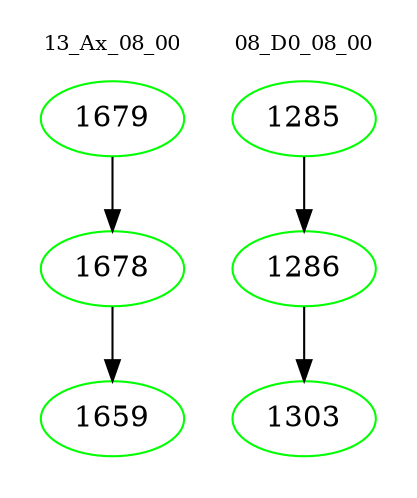 digraph{
subgraph cluster_0 {
color = white
label = "13_Ax_08_00";
fontsize=10;
T0_1679 [label="1679", color="green"]
T0_1679 -> T0_1678 [color="black"]
T0_1678 [label="1678", color="green"]
T0_1678 -> T0_1659 [color="black"]
T0_1659 [label="1659", color="green"]
}
subgraph cluster_1 {
color = white
label = "08_D0_08_00";
fontsize=10;
T1_1285 [label="1285", color="green"]
T1_1285 -> T1_1286 [color="black"]
T1_1286 [label="1286", color="green"]
T1_1286 -> T1_1303 [color="black"]
T1_1303 [label="1303", color="green"]
}
}
